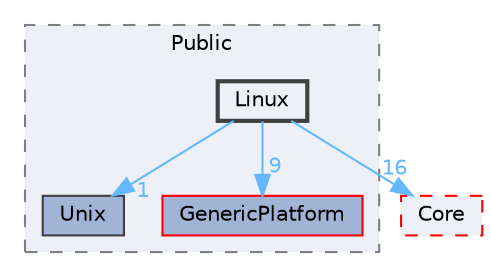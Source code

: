 digraph "Linux"
{
 // INTERACTIVE_SVG=YES
 // LATEX_PDF_SIZE
  bgcolor="transparent";
  edge [fontname=Helvetica,fontsize=10,labelfontname=Helvetica,labelfontsize=10];
  node [fontname=Helvetica,fontsize=10,shape=box,height=0.2,width=0.4];
  compound=true
  subgraph clusterdir_822f4142be24b1a42e8b780181de5344 {
    graph [ bgcolor="#edf0f7", pencolor="grey50", label="Public", fontname=Helvetica,fontsize=10 style="filled,dashed", URL="dir_822f4142be24b1a42e8b780181de5344.html",tooltip=""]
  dir_c93ab309b2ae2421c15a828193961977 [label="Unix", fillcolor="#a2b4d6", color="grey25", style="filled", URL="dir_c93ab309b2ae2421c15a828193961977.html",tooltip=""];
  dir_cdfed4ffc75fe6ca0526636b48f76dc7 [label="GenericPlatform", fillcolor="#a2b4d6", color="red", style="filled", URL="dir_cdfed4ffc75fe6ca0526636b48f76dc7.html",tooltip=""];
  dir_91a3636f8d771bda9ef4dec4e0b25c88 [label="Linux", fillcolor="#edf0f7", color="grey25", style="filled,bold", URL="dir_91a3636f8d771bda9ef4dec4e0b25c88.html",tooltip=""];
  }
  dir_0e6cddcc9caa1238c7f3774224afaa45 [label="Core", fillcolor="#edf0f7", color="red", style="filled,dashed", URL="dir_0e6cddcc9caa1238c7f3774224afaa45.html",tooltip=""];
  dir_91a3636f8d771bda9ef4dec4e0b25c88->dir_0e6cddcc9caa1238c7f3774224afaa45 [headlabel="16", labeldistance=1.5 headhref="dir_000569_000266.html" href="dir_000569_000266.html" color="steelblue1" fontcolor="steelblue1"];
  dir_91a3636f8d771bda9ef4dec4e0b25c88->dir_c93ab309b2ae2421c15a828193961977 [headlabel="1", labeldistance=1.5 headhref="dir_000569_001224.html" href="dir_000569_001224.html" color="steelblue1" fontcolor="steelblue1"];
  dir_91a3636f8d771bda9ef4dec4e0b25c88->dir_cdfed4ffc75fe6ca0526636b48f76dc7 [headlabel="9", labeldistance=1.5 headhref="dir_000569_000431.html" href="dir_000569_000431.html" color="steelblue1" fontcolor="steelblue1"];
}
